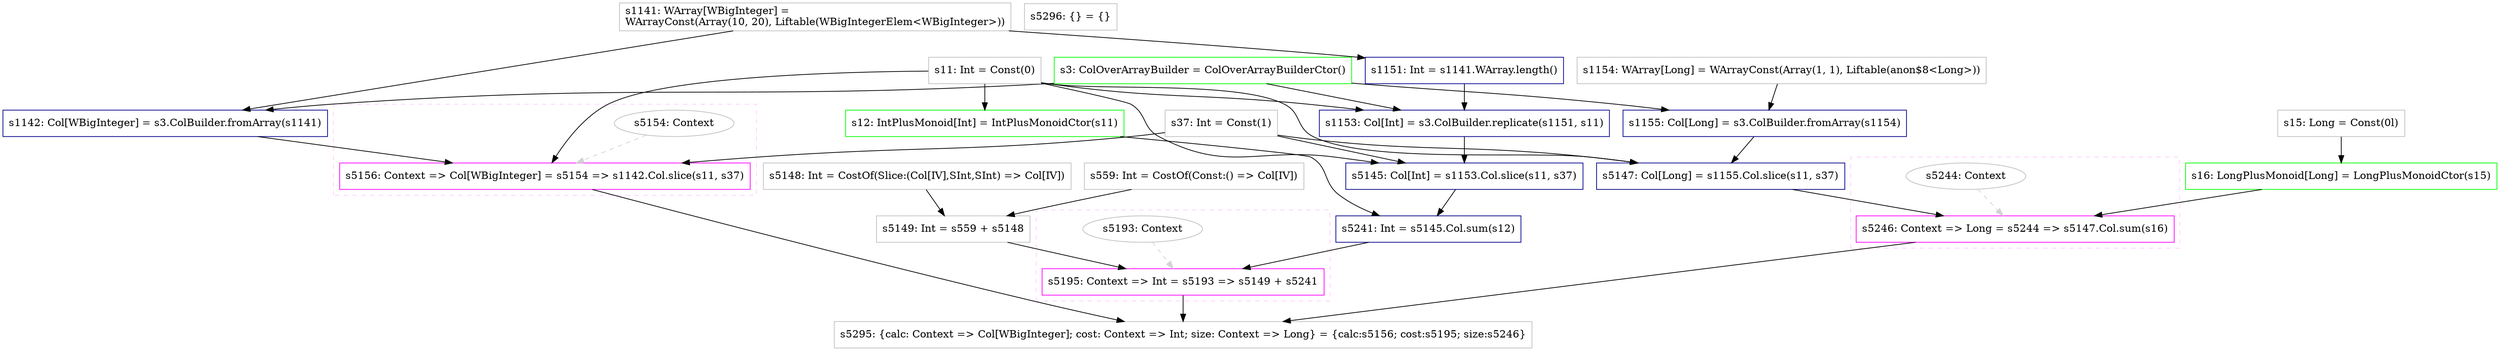 digraph "bigIntArray_Slice_Case" {
concentrate=true
node [style=filled, fillcolor=orangered]

"s3" [
label="s3: ColOverArrayBuilder = ColOverArrayBuilderCtor()"
shape=box, color=green, tooltip="s3:ColOverArrayBuilder", style=filled, fillcolor=white
]
"s1141" [
label="s1141: WArray[WBigInteger] =\lWArrayConst(Array(10, 20), Liftable(WBigIntegerElem<WBigInteger>))\l"
shape=box, color=gray, tooltip="s1141:WArray[WBigInteger]", style=filled, fillcolor=white
]
"s1142" [
label="s1142: Col[WBigInteger] = s3.ColBuilder.fromArray(s1141)"
shape=box, color=darkblue, tooltip="s1142:Col[WBigInteger]", style=filled, fillcolor=white
]
"s11" [
label="s11: Int = Const(0)"
shape=box, color=gray, tooltip="s11:Int", style=filled, fillcolor=white
]
"s37" [
label="s37: Int = Const(1)"
shape=box, color=gray, tooltip="s37:Int", style=filled, fillcolor=white
]
subgraph cluster_s5156 {
style=dashed; color="#FFCCFF"
"s5154" [
label="s5154: Context"
shape=oval, color=gray, tooltip="s5154:Context", style=filled, fillcolor=white
]
"s5156" [
label="s5156: Context => Col[WBigInteger] = s5154 => s1142.Col.slice(s11, s37)"
shape=box, color=magenta, tooltip="s5156:Context => Col[WBigInteger]", style=filled, fillcolor=white
]
{rank=source; s5154}
{rank=sink; s5156}
}
"s559" [
label="s559: Int = CostOf(Const:() => Col[IV])"
shape=box, color=gray, tooltip="s559:Int", style=filled, fillcolor=white
]
"s5148" [
label="s5148: Int = CostOf(Slice:(Col[IV],SInt,SInt) => Col[IV])"
shape=box, color=gray, tooltip="s5148:Int", style=filled, fillcolor=white
]
"s5149" [
label="s5149: Int = s559 + s5148"
shape=box, color=gray, tooltip="s5149:Int", style=filled, fillcolor=white
]
"s1151" [
label="s1151: Int = s1141.WArray.length()"
shape=box, color=darkblue, tooltip="s1151:Int", style=filled, fillcolor=white
]
"s1153" [
label="s1153: Col[Int] = s3.ColBuilder.replicate(s1151, s11)"
shape=box, color=darkblue, tooltip="s1153:Col[Int]", style=filled, fillcolor=white
]
"s5145" [
label="s5145: Col[Int] = s1153.Col.slice(s11, s37)"
shape=box, color=darkblue, tooltip="s5145:Col[Int]", style=filled, fillcolor=white
]
"s12" [
label="s12: IntPlusMonoid[Int] = IntPlusMonoidCtor(s11)"
shape=box, color=green, tooltip="s12:IntPlusMonoid[Int]", style=filled, fillcolor=white
]
"s5241" [
label="s5241: Int = s5145.Col.sum(s12)"
shape=box, color=darkblue, tooltip="s5241:Int", style=filled, fillcolor=white
]
subgraph cluster_s5195 {
style=dashed; color="#FFCCFF"
"s5193" [
label="s5193: Context"
shape=oval, color=gray, tooltip="s5193:Context", style=filled, fillcolor=white
]
"s5195" [
label="s5195: Context => Int = s5193 => s5149 + s5241"
shape=box, color=magenta, tooltip="s5195:Context => Int", style=filled, fillcolor=white
]
{rank=source; s5193}
{rank=sink; s5195}
}
"s1154" [
label="s1154: WArray[Long] = WArrayConst(Array(1, 1), Liftable(anon$8<Long>))"
shape=box, color=gray, tooltip="s1154:WArray[Long]", style=filled, fillcolor=white
]
"s1155" [
label="s1155: Col[Long] = s3.ColBuilder.fromArray(s1154)"
shape=box, color=darkblue, tooltip="s1155:Col[Long]", style=filled, fillcolor=white
]
"s5147" [
label="s5147: Col[Long] = s1155.Col.slice(s11, s37)"
shape=box, color=darkblue, tooltip="s5147:Col[Long]", style=filled, fillcolor=white
]
"s15" [
label="s15: Long = Const(0l)"
shape=box, color=gray, tooltip="s15:Long", style=filled, fillcolor=white
]
"s16" [
label="s16: LongPlusMonoid[Long] = LongPlusMonoidCtor(s15)"
shape=box, color=green, tooltip="s16:LongPlusMonoid[Long]", style=filled, fillcolor=white
]
subgraph cluster_s5246 {
style=dashed; color="#FFCCFF"
"s5244" [
label="s5244: Context"
shape=oval, color=gray, tooltip="s5244:Context", style=filled, fillcolor=white
]
"s5246" [
label="s5246: Context => Long = s5244 => s5147.Col.sum(s16)"
shape=box, color=magenta, tooltip="s5246:Context => Long", style=filled, fillcolor=white
]
{rank=source; s5244}
{rank=sink; s5246}
}
"s5295" [
label="s5295: {calc: Context => Col[WBigInteger]; cost: Context => Int; size: Context => Long} = {calc:s5156; cost:s5195; size:s5246}"
shape=box, color=gray, tooltip="s5295:{calc: Context => Col[WBigInteger]; cost: Context => Int; size: Context => Long}", style=filled, fillcolor=white
]
"s5296" [
label="s5296: {} = {}"
shape=box, color=gray, tooltip="s5296:{}", style=filled, fillcolor=white
]
"s3" -> "s1142" [style=solid]
"s1141" -> "s1142" [style=solid]
"s5193" -> "s5195" [style=dashed, color=lightgray, weight=0]
"s5149" -> "s5195" [style=solid]
"s5241" -> "s5195" [style=solid]
"s5154" -> "s5156" [style=dashed, color=lightgray, weight=0]
"s1142" -> "s5156" [style=solid]
"s11" -> "s5156" [style=solid]
"s37" -> "s5156" [style=solid]
"s1141" -> "s1151" [style=solid]
"s5244" -> "s5246" [style=dashed, color=lightgray, weight=0]
"s5147" -> "s5246" [style=solid]
"s16" -> "s5246" [style=solid]
"s3" -> "s1153" [style=solid]
"s1151" -> "s1153" [style=solid]
"s11" -> "s1153" [style=solid]
"s1153" -> "s5145" [style=solid]
"s11" -> "s5145" [style=solid]
"s37" -> "s5145" [style=solid]
"s3" -> "s1155" [style=solid]
"s1154" -> "s1155" [style=solid]
"s559" -> "s5149" [style=solid]
"s5148" -> "s5149" [style=solid]
"s5156" -> "s5295" [style=solid]
"s5195" -> "s5295" [style=solid]
"s5246" -> "s5295" [style=solid]
"s5145" -> "s5241" [style=solid]
"s12" -> "s5241" [style=solid]
"s11" -> "s12" [style=solid]
"s15" -> "s16" [style=solid]
"s1155" -> "s5147" [style=solid]
"s11" -> "s5147" [style=solid]
"s37" -> "s5147" [style=solid]
}
